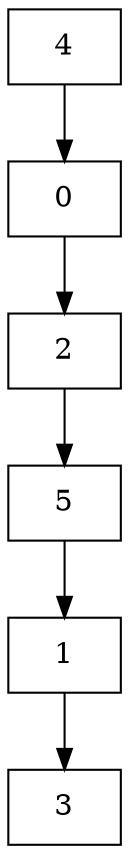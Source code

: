 digraph G {
  node [shape=record];
  node0 [label="{4}"];
  node0 -> node1;
  node1 [label="{0}"];
  node1 -> node2;
  node2 [label="{2}"];
  node2 -> node3;
  node3 [label="{5}"];
  node3 -> node4;
  node4 [label="{1}"];
  node4 -> node5;
  node5 [label="{3}"];
}
